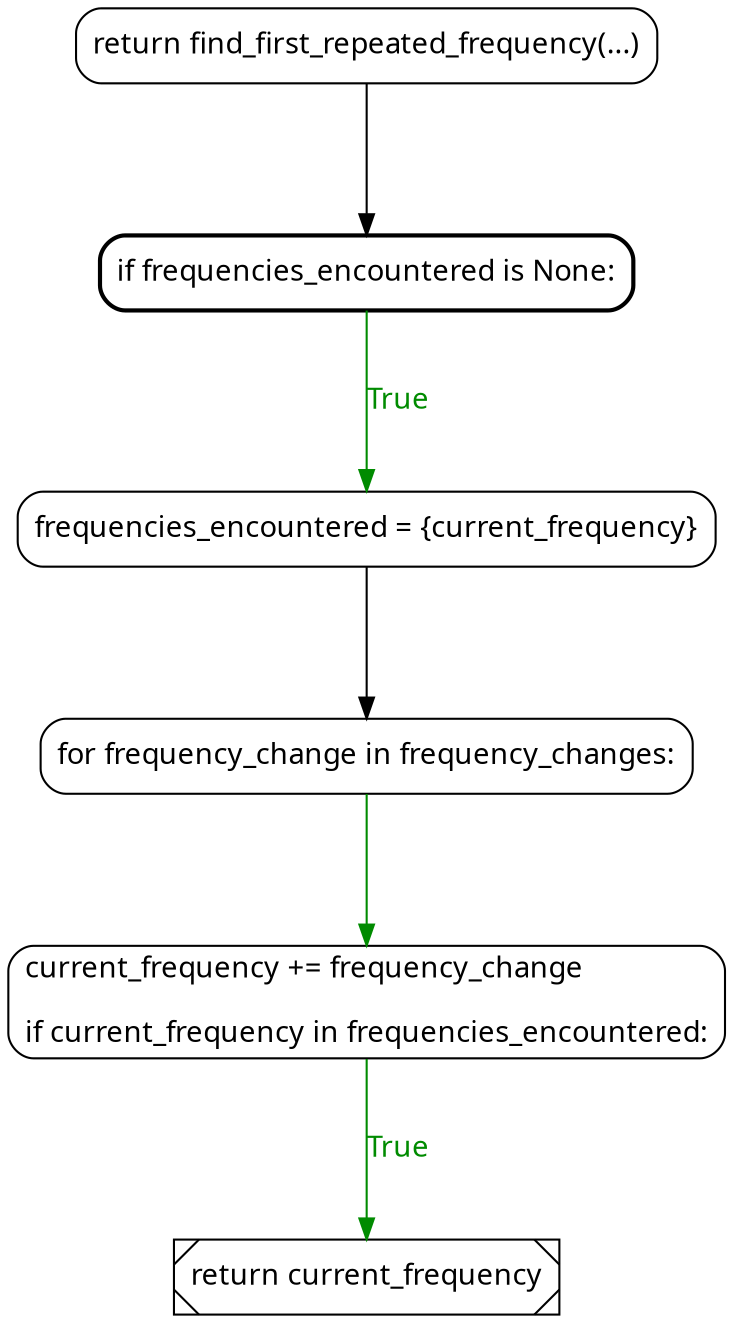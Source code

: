 strict digraph 1 {
    ranksep="1.0";
    node[shape="box",style="rounded",fontname="FiraCode Nerd Font"];
    edge[fontname="FiraCode Nerd Font"];
    4[label="return find_first_repeated_frequency(...)"];
    1[label="if frequencies_encountered is None:",style="rounded, bold"];
    3[label="frequencies_encountered = {current_frequency}"];
    2[label="for frequency_change in frequency_changes:"];
    5[label="current_frequency += frequency_change\l\lif current_frequency in frequencies_encountered:\l"];
    7[label="return current_frequency",style="diagonals"];
    4 -> 1 ;
    1 -> 3 [label="True",color=green4,fontcolor=green4];
    3 -> 2 ;
    2 -> 5 [color=green4,fontcolor=green4];
    5 -> 7 [label="True",color=green4,fontcolor=green4];
}